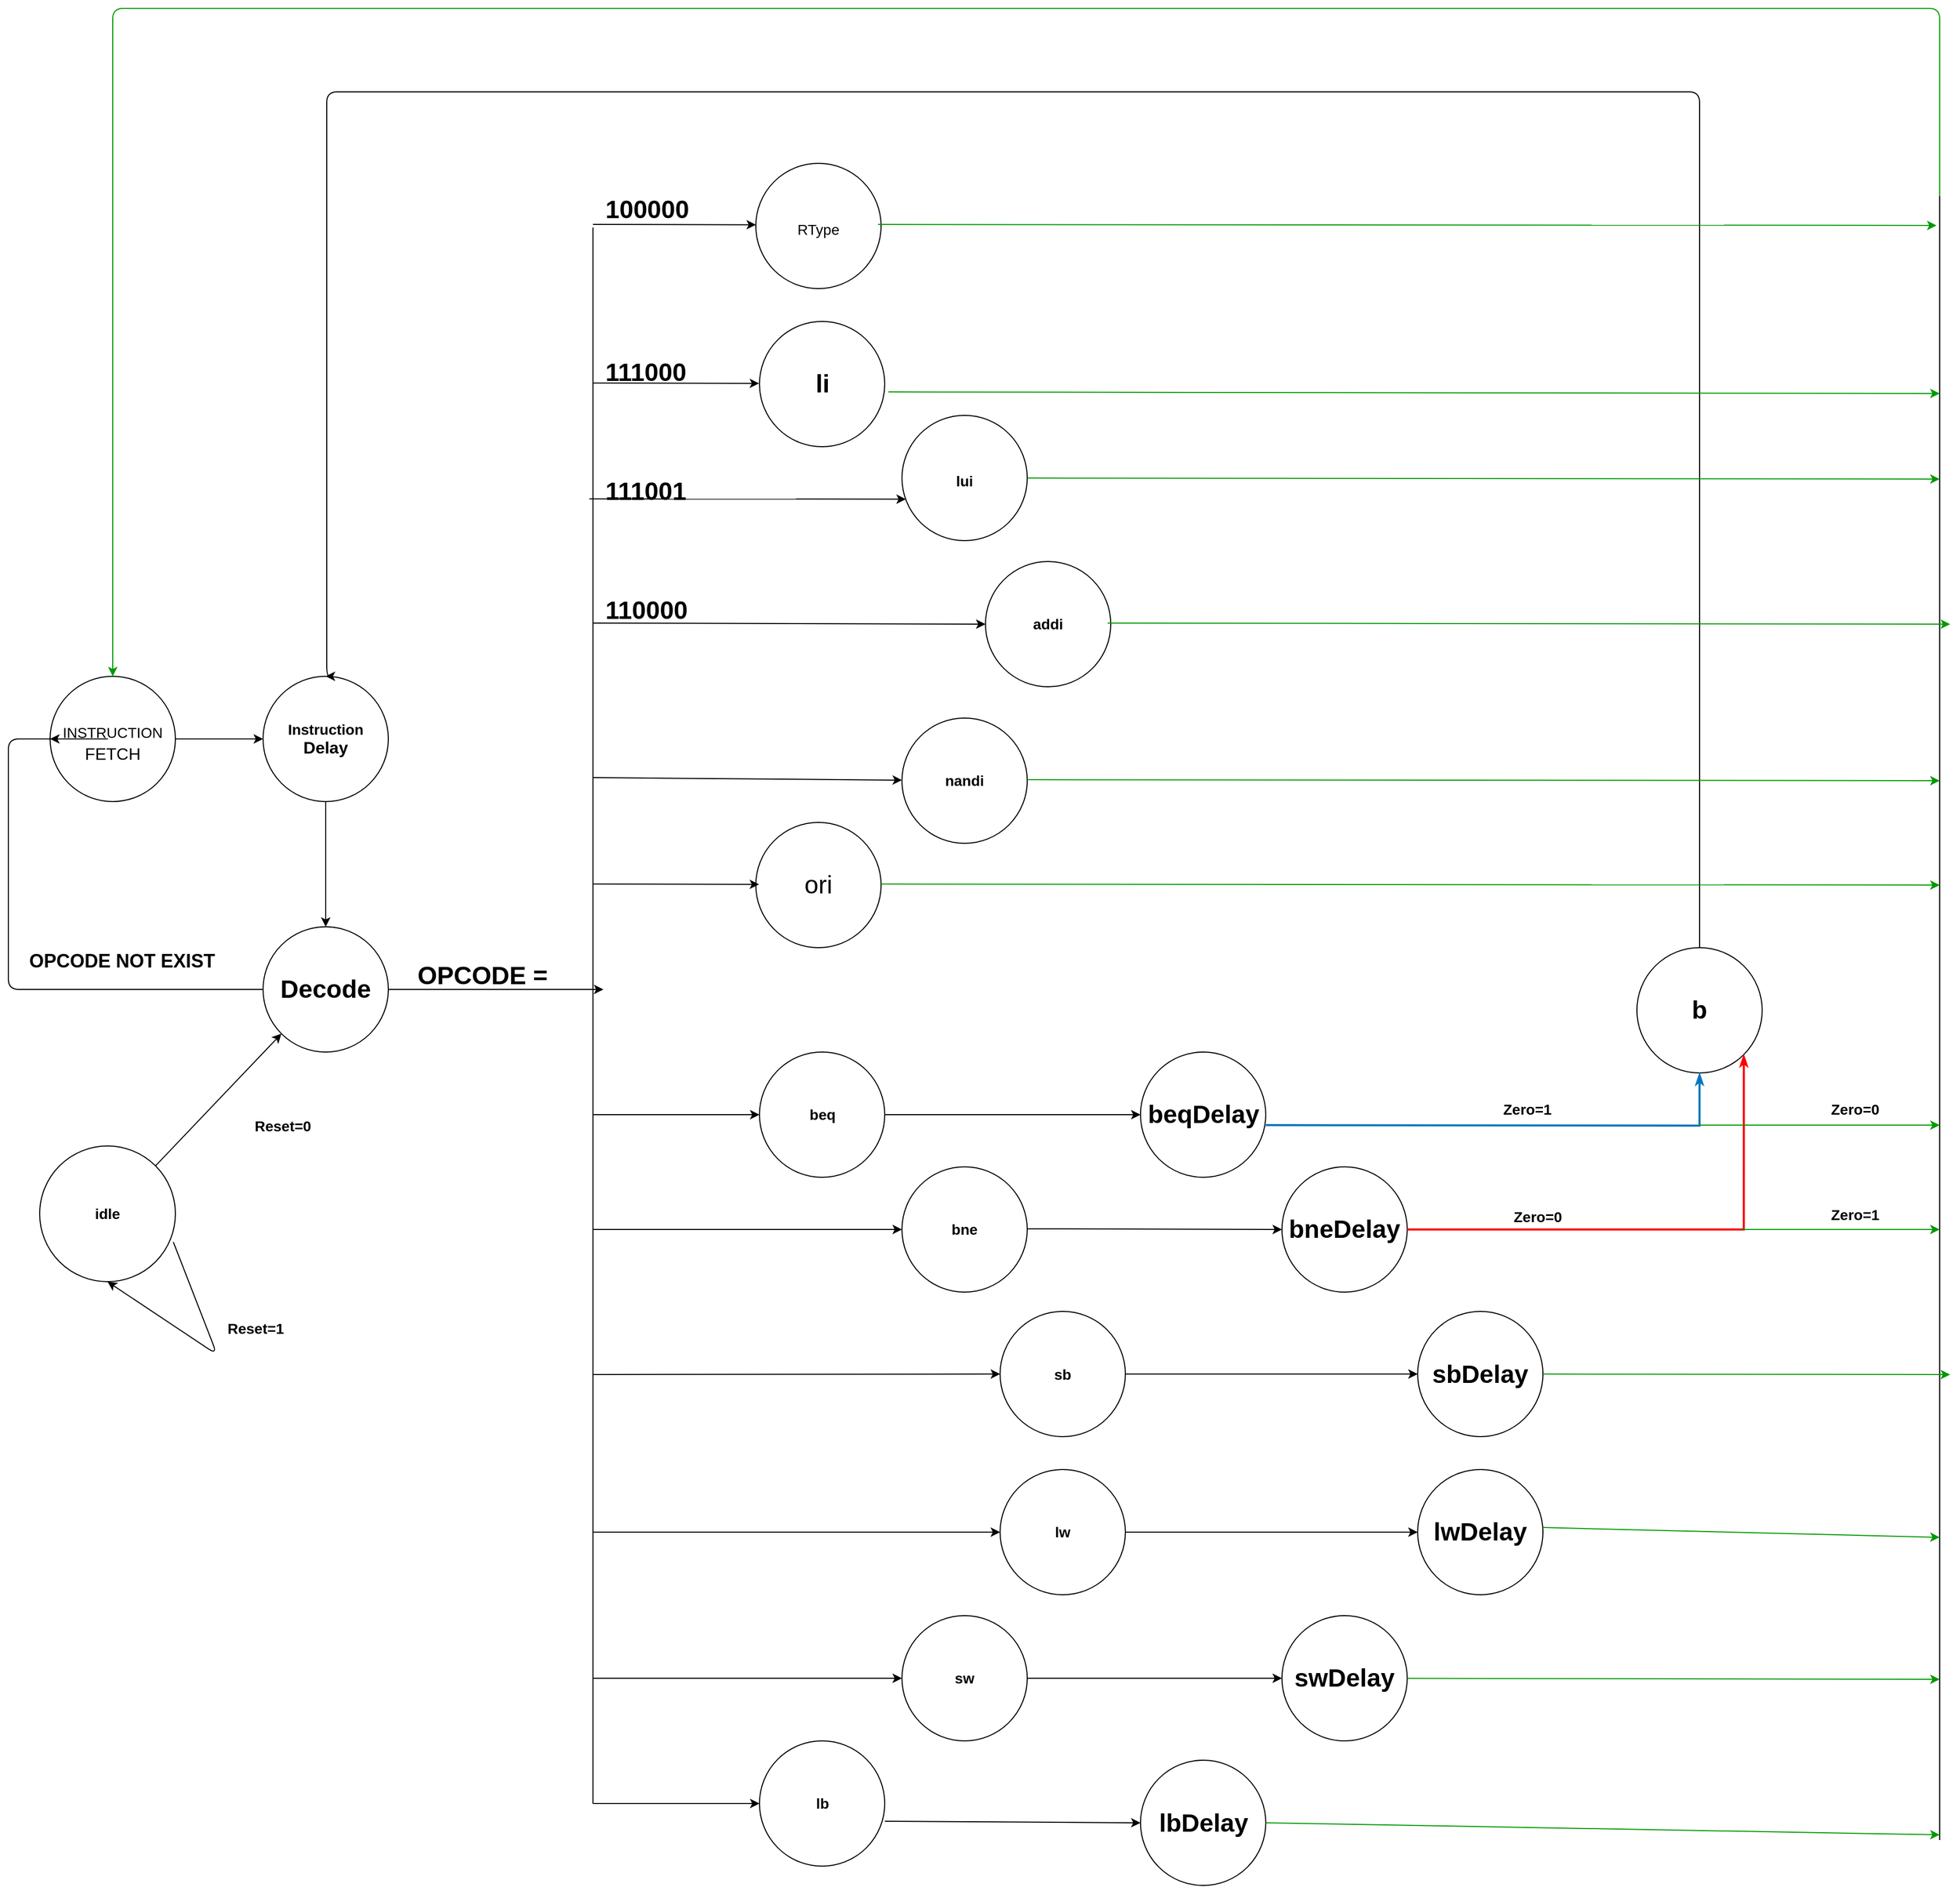 <mxfile version="10.5.9" type="github"><diagram id="ity_b0YFTPMFE_SMytB5" name="Page-1"><mxGraphModel dx="2735" dy="2905" grid="1" gridSize="10" guides="1" tooltips="1" connect="1" arrows="1" fold="1" page="1" pageScale="1" pageWidth="850" pageHeight="1100" math="0" shadow="0"><root><mxCell id="0"/><mxCell id="1" parent="0"/><mxCell id="TY9OALZ6XA825l3VDghX-1" value="&lt;div&gt;&lt;font style=&quot;font-size: 24px&quot;&gt;&lt;font style=&quot;font-size: 14px&quot;&gt;INSTRUCTION&lt;/font&gt;&lt;/font&gt;&lt;/div&gt;&lt;div&gt;&lt;font size=&quot;3&quot;&gt;FETCH&lt;br&gt;&lt;/font&gt;&lt;/div&gt;" style="ellipse;whiteSpace=wrap;html=1;aspect=fixed;" vertex="1" parent="1"><mxGeometry x="-680" y="490" width="120" height="120" as="geometry"/></mxCell><mxCell id="TY9OALZ6XA825l3VDghX-3" value="&lt;div&gt;&lt;font style=&quot;font-size: 14px&quot;&gt;&lt;b&gt;Instruction&lt;/b&gt;&lt;/font&gt;&lt;/div&gt;&lt;div&gt;&lt;font size=&quot;3&quot;&gt;&lt;b&gt;Delay&lt;br&gt;&lt;/b&gt;&lt;/font&gt;&lt;/div&gt;" style="ellipse;whiteSpace=wrap;html=1;aspect=fixed;" vertex="1" parent="1"><mxGeometry x="-476" y="490" width="120" height="120" as="geometry"/></mxCell><mxCell id="TY9OALZ6XA825l3VDghX-4" value="&lt;font style=&quot;font-size: 24px&quot;&gt;&lt;b&gt;Decode&lt;/b&gt;&lt;/font&gt;" style="ellipse;whiteSpace=wrap;html=1;aspect=fixed;" vertex="1" parent="1"><mxGeometry x="-476" y="730" width="120" height="120" as="geometry"/></mxCell><mxCell id="TY9OALZ6XA825l3VDghX-7" value="&lt;font style=&quot;font-size: 24px&quot;&gt;&lt;font style=&quot;font-size: 14px&quot;&gt;RType&lt;/font&gt;&lt;/font&gt;" style="ellipse;whiteSpace=wrap;html=1;aspect=fixed;" vertex="1" parent="1"><mxGeometry x="-4" y="-1.5" width="120" height="120" as="geometry"/></mxCell><mxCell id="TY9OALZ6XA825l3VDghX-8" value="&lt;b&gt;&lt;font style=&quot;font-size: 24px&quot;&gt;li&lt;/font&gt;&lt;/b&gt;" style="ellipse;whiteSpace=wrap;html=1;aspect=fixed;" vertex="1" parent="1"><mxGeometry x="-0.5" y="150" width="120" height="120" as="geometry"/></mxCell><mxCell id="TY9OALZ6XA825l3VDghX-9" value="&lt;font style=&quot;font-size: 24px&quot;&gt;&lt;b&gt;&lt;font style=&quot;font-size: 14px&quot;&gt;lui&lt;/font&gt;&lt;/b&gt;&lt;/font&gt;" style="ellipse;whiteSpace=wrap;html=1;aspect=fixed;" vertex="1" parent="1"><mxGeometry x="136" y="240" width="120" height="120" as="geometry"/></mxCell><mxCell id="TY9OALZ6XA825l3VDghX-10" value="&lt;font style=&quot;font-size: 14px&quot;&gt;&lt;b&gt;addi&lt;/b&gt;&lt;/font&gt;" style="ellipse;whiteSpace=wrap;html=1;aspect=fixed;" vertex="1" parent="1"><mxGeometry x="216" y="380" width="120" height="120" as="geometry"/></mxCell><mxCell id="TY9OALZ6XA825l3VDghX-12" value="&lt;font style=&quot;font-size: 14px&quot;&gt;&lt;b&gt;nandi&lt;/b&gt;&lt;/font&gt;" style="ellipse;whiteSpace=wrap;html=1;aspect=fixed;" vertex="1" parent="1"><mxGeometry x="136" y="530" width="120" height="120" as="geometry"/></mxCell><mxCell id="TY9OALZ6XA825l3VDghX-13" value="&lt;font style=&quot;font-size: 24px&quot;&gt;ori&lt;/font&gt;" style="ellipse;whiteSpace=wrap;html=1;aspect=fixed;" vertex="1" parent="1"><mxGeometry x="-4" y="630" width="120" height="120" as="geometry"/></mxCell><mxCell id="TY9OALZ6XA825l3VDghX-15" value="&lt;b&gt;&lt;font style=&quot;font-size: 14px&quot;&gt;beq&lt;/font&gt;&lt;/b&gt;" style="ellipse;whiteSpace=wrap;html=1;aspect=fixed;" vertex="1" parent="1"><mxGeometry x="-0.5" y="850" width="120" height="120" as="geometry"/></mxCell><mxCell id="TY9OALZ6XA825l3VDghX-16" value="&lt;font style=&quot;font-size: 14px&quot;&gt;&lt;b&gt;bne&lt;/b&gt;&lt;/font&gt;" style="ellipse;whiteSpace=wrap;html=1;aspect=fixed;" vertex="1" parent="1"><mxGeometry x="136" y="960" width="120" height="120" as="geometry"/></mxCell><mxCell id="TY9OALZ6XA825l3VDghX-17" value="&lt;font style=&quot;font-size: 14px&quot;&gt;&lt;b&gt;&lt;font style=&quot;font-size: 14px&quot;&gt;sb&lt;/font&gt;&lt;/b&gt;&lt;/font&gt;" style="ellipse;whiteSpace=wrap;html=1;aspect=fixed;" vertex="1" parent="1"><mxGeometry x="230" y="1098.5" width="120" height="120" as="geometry"/></mxCell><mxCell id="TY9OALZ6XA825l3VDghX-18" value="&lt;font style=&quot;font-size: 14px&quot;&gt;&lt;b&gt;lw&lt;/b&gt;&lt;/font&gt;" style="ellipse;whiteSpace=wrap;html=1;aspect=fixed;" vertex="1" parent="1"><mxGeometry x="230" y="1250" width="120" height="120" as="geometry"/></mxCell><mxCell id="TY9OALZ6XA825l3VDghX-19" value="&lt;b&gt;&lt;font style=&quot;font-size: 14px&quot;&gt;sw&lt;/font&gt;&lt;/b&gt;" style="ellipse;whiteSpace=wrap;html=1;aspect=fixed;" vertex="1" parent="1"><mxGeometry x="136" y="1390" width="120" height="120" as="geometry"/></mxCell><mxCell id="TY9OALZ6XA825l3VDghX-20" value="&lt;font style=&quot;font-size: 14px&quot;&gt;&lt;b&gt;lb&lt;/b&gt;&lt;/font&gt;" style="ellipse;whiteSpace=wrap;html=1;aspect=fixed;" vertex="1" parent="1"><mxGeometry x="-0.5" y="1510" width="120" height="120" as="geometry"/></mxCell><mxCell id="TY9OALZ6XA825l3VDghX-22" value="&lt;b&gt;&lt;font style=&quot;font-size: 24px&quot;&gt;b&lt;/font&gt;&lt;/b&gt;" style="ellipse;whiteSpace=wrap;html=1;aspect=fixed;" vertex="1" parent="1"><mxGeometry x="840" y="750" width="120" height="120" as="geometry"/></mxCell><mxCell id="TY9OALZ6XA825l3VDghX-23" value="&lt;b&gt;&lt;font style=&quot;font-size: 24px&quot;&gt;beqDelay&lt;/font&gt;&lt;/b&gt;" style="ellipse;whiteSpace=wrap;html=1;aspect=fixed;" vertex="1" parent="1"><mxGeometry x="364.5" y="850" width="120" height="120" as="geometry"/></mxCell><mxCell id="TY9OALZ6XA825l3VDghX-24" value="&lt;b&gt;&lt;font style=&quot;font-size: 24px&quot;&gt;bneDelay&lt;/font&gt;&lt;/b&gt;" style="ellipse;whiteSpace=wrap;html=1;aspect=fixed;" vertex="1" parent="1"><mxGeometry x="500" y="960" width="120" height="120" as="geometry"/></mxCell><mxCell id="TY9OALZ6XA825l3VDghX-25" value="&lt;b&gt;&lt;font style=&quot;font-size: 24px&quot;&gt;sbDelay&lt;/font&gt;&lt;/b&gt;" style="ellipse;whiteSpace=wrap;html=1;aspect=fixed;" vertex="1" parent="1"><mxGeometry x="630" y="1098.5" width="120" height="120" as="geometry"/></mxCell><mxCell id="TY9OALZ6XA825l3VDghX-26" value="&lt;b&gt;&lt;font style=&quot;font-size: 24px&quot;&gt;lwDelay&lt;/font&gt;&lt;/b&gt;" style="ellipse;whiteSpace=wrap;html=1;aspect=fixed;" vertex="1" parent="1"><mxGeometry x="630" y="1250" width="120" height="120" as="geometry"/></mxCell><mxCell id="TY9OALZ6XA825l3VDghX-27" value="&lt;font style=&quot;font-size: 24px&quot;&gt;&lt;b&gt;&lt;font style=&quot;font-size: 24px&quot;&gt;swDelay&lt;/font&gt;&lt;/b&gt;&lt;/font&gt;" style="ellipse;whiteSpace=wrap;html=1;aspect=fixed;" vertex="1" parent="1"><mxGeometry x="500" y="1390" width="120" height="120" as="geometry"/></mxCell><mxCell id="TY9OALZ6XA825l3VDghX-28" value="&lt;b&gt;&lt;font style=&quot;font-size: 24px&quot;&gt;lbDelay&lt;/font&gt;&lt;/b&gt;" style="ellipse;whiteSpace=wrap;html=1;aspect=fixed;" vertex="1" parent="1"><mxGeometry x="364.5" y="1528.5" width="120" height="120" as="geometry"/></mxCell><mxCell id="TY9OALZ6XA825l3VDghX-29" value="" style="endArrow=classic;html=1;entryX=0;entryY=0.5;entryDx=0;entryDy=0;exitX=1;exitY=0.5;exitDx=0;exitDy=0;" edge="1" parent="1" source="TY9OALZ6XA825l3VDghX-15" target="TY9OALZ6XA825l3VDghX-23"><mxGeometry width="50" height="50" relative="1" as="geometry"><mxPoint x="116" y="935" as="sourcePoint"/><mxPoint x="166" y="885" as="targetPoint"/></mxGeometry></mxCell><mxCell id="TY9OALZ6XA825l3VDghX-31" value="" style="endArrow=classic;html=1;entryX=0;entryY=0.5;entryDx=0;entryDy=0;exitX=1;exitY=0.5;exitDx=0;exitDy=0;" edge="1" parent="1" target="TY9OALZ6XA825l3VDghX-24"><mxGeometry width="50" height="50" relative="1" as="geometry"><mxPoint x="256.167" y="1019.333" as="sourcePoint"/><mxPoint x="766.167" y="1019.333" as="targetPoint"/></mxGeometry></mxCell><mxCell id="TY9OALZ6XA825l3VDghX-32" value="" style="endArrow=classic;html=1;entryX=0;entryY=0.5;entryDx=0;entryDy=0;exitX=1;exitY=0.5;exitDx=0;exitDy=0;" edge="1" parent="1" source="TY9OALZ6XA825l3VDghX-17" target="TY9OALZ6XA825l3VDghX-25"><mxGeometry width="50" height="50" relative="1" as="geometry"><mxPoint x="139.667" y="930.333" as="sourcePoint"/><mxPoint x="649.667" y="930.333" as="targetPoint"/></mxGeometry></mxCell><mxCell id="TY9OALZ6XA825l3VDghX-33" value="" style="endArrow=classic;html=1;entryX=0;entryY=0.5;entryDx=0;entryDy=0;exitX=1;exitY=0.5;exitDx=0;exitDy=0;" edge="1" parent="1" source="TY9OALZ6XA825l3VDghX-18" target="TY9OALZ6XA825l3VDghX-26"><mxGeometry width="50" height="50" relative="1" as="geometry"><mxPoint x="149.667" y="940.333" as="sourcePoint"/><mxPoint x="659.667" y="940.333" as="targetPoint"/></mxGeometry></mxCell><mxCell id="TY9OALZ6XA825l3VDghX-34" value="" style="endArrow=classic;html=1;entryX=0;entryY=0.5;entryDx=0;entryDy=0;exitX=1;exitY=0.5;exitDx=0;exitDy=0;" edge="1" parent="1" source="TY9OALZ6XA825l3VDghX-19" target="TY9OALZ6XA825l3VDghX-27"><mxGeometry width="50" height="50" relative="1" as="geometry"><mxPoint x="159.667" y="950.333" as="sourcePoint"/><mxPoint x="669.667" y="950.333" as="targetPoint"/></mxGeometry></mxCell><mxCell id="TY9OALZ6XA825l3VDghX-35" value="" style="endArrow=classic;html=1;entryX=0;entryY=0.5;entryDx=0;entryDy=0;exitX=1.001;exitY=0.642;exitDx=0;exitDy=0;exitPerimeter=0;" edge="1" parent="1" source="TY9OALZ6XA825l3VDghX-20" target="TY9OALZ6XA825l3VDghX-28"><mxGeometry width="50" height="50" relative="1" as="geometry"><mxPoint x="169.667" y="960.333" as="sourcePoint"/><mxPoint x="679.667" y="960.333" as="targetPoint"/></mxGeometry></mxCell><mxCell id="TY9OALZ6XA825l3VDghX-36" value="" style="endArrow=none;html=1;" edge="1" parent="1"><mxGeometry width="50" height="50" relative="1" as="geometry"><mxPoint x="-160" y="1570" as="sourcePoint"/><mxPoint x="-160" y="60" as="targetPoint"/></mxGeometry></mxCell><mxCell id="TY9OALZ6XA825l3VDghX-37" value="" style="endArrow=classic;html=1;entryX=0;entryY=0.5;entryDx=0;entryDy=0;" edge="1" parent="1" target="TY9OALZ6XA825l3VDghX-20"><mxGeometry width="50" height="50" relative="1" as="geometry"><mxPoint x="-160" y="1570" as="sourcePoint"/><mxPoint x="-460" y="1670" as="targetPoint"/></mxGeometry></mxCell><mxCell id="TY9OALZ6XA825l3VDghX-39" value="" style="endArrow=classic;html=1;entryX=0;entryY=0.5;entryDx=0;entryDy=0;" edge="1" parent="1" target="TY9OALZ6XA825l3VDghX-19"><mxGeometry width="50" height="50" relative="1" as="geometry"><mxPoint x="-160" y="1450" as="sourcePoint"/><mxPoint x="9.667" y="1580.333" as="targetPoint"/></mxGeometry></mxCell><mxCell id="TY9OALZ6XA825l3VDghX-40" value="" style="endArrow=classic;html=1;entryX=0;entryY=0.5;entryDx=0;entryDy=0;" edge="1" parent="1" target="TY9OALZ6XA825l3VDghX-18"><mxGeometry width="50" height="50" relative="1" as="geometry"><mxPoint x="-160" y="1310" as="sourcePoint"/><mxPoint x="19.667" y="1590.333" as="targetPoint"/></mxGeometry></mxCell><mxCell id="TY9OALZ6XA825l3VDghX-41" value="" style="endArrow=classic;html=1;entryX=0;entryY=0.5;entryDx=0;entryDy=0;" edge="1" parent="1" target="TY9OALZ6XA825l3VDghX-17"><mxGeometry width="50" height="50" relative="1" as="geometry"><mxPoint x="-160" y="1159" as="sourcePoint"/><mxPoint x="29.667" y="1600.333" as="targetPoint"/></mxGeometry></mxCell><mxCell id="TY9OALZ6XA825l3VDghX-42" value="" style="endArrow=classic;html=1;entryX=0;entryY=0.5;entryDx=0;entryDy=0;" edge="1" parent="1" target="TY9OALZ6XA825l3VDghX-16"><mxGeometry width="50" height="50" relative="1" as="geometry"><mxPoint x="-160" y="1020" as="sourcePoint"/><mxPoint x="-460" y="1670" as="targetPoint"/></mxGeometry></mxCell><mxCell id="TY9OALZ6XA825l3VDghX-43" value="" style="endArrow=classic;html=1;entryX=0;entryY=0.5;entryDx=0;entryDy=0;" edge="1" parent="1" target="TY9OALZ6XA825l3VDghX-15"><mxGeometry width="50" height="50" relative="1" as="geometry"><mxPoint x="-160" y="910" as="sourcePoint"/><mxPoint x="-460" y="1670" as="targetPoint"/></mxGeometry></mxCell><mxCell id="TY9OALZ6XA825l3VDghX-44" value="" style="endArrow=classic;html=1;entryX=0;entryY=0.5;entryDx=0;entryDy=0;" edge="1" parent="1"><mxGeometry width="50" height="50" relative="1" as="geometry"><mxPoint x="-160.5" y="689" as="sourcePoint"/><mxPoint x="-0.833" y="689.333" as="targetPoint"/></mxGeometry></mxCell><mxCell id="TY9OALZ6XA825l3VDghX-45" value="" style="endArrow=classic;html=1;entryX=0;entryY=0.5;entryDx=0;entryDy=0;" edge="1" parent="1"><mxGeometry width="50" height="50" relative="1" as="geometry"><mxPoint x="-160.5" y="209" as="sourcePoint"/><mxPoint x="-0.833" y="209.333" as="targetPoint"/></mxGeometry></mxCell><mxCell id="TY9OALZ6XA825l3VDghX-46" value="" style="endArrow=classic;html=1;entryX=0.031;entryY=0.669;entryDx=0;entryDy=0;entryPerimeter=0;" edge="1" parent="1" target="TY9OALZ6XA825l3VDghX-9"><mxGeometry width="50" height="50" relative="1" as="geometry"><mxPoint x="-163.5" y="320" as="sourcePoint"/><mxPoint x="-3.833" y="320.333" as="targetPoint"/></mxGeometry></mxCell><mxCell id="TY9OALZ6XA825l3VDghX-47" value="" style="endArrow=classic;html=1;entryX=0;entryY=0.5;entryDx=0;entryDy=0;" edge="1" parent="1" target="TY9OALZ6XA825l3VDghX-10"><mxGeometry width="50" height="50" relative="1" as="geometry"><mxPoint x="-160.5" y="439" as="sourcePoint"/><mxPoint x="-0.833" y="439.333" as="targetPoint"/></mxGeometry></mxCell><mxCell id="TY9OALZ6XA825l3VDghX-48" value="" style="endArrow=classic;html=1;" edge="1" parent="1" target="TY9OALZ6XA825l3VDghX-12"><mxGeometry width="50" height="50" relative="1" as="geometry"><mxPoint x="-160" y="587" as="sourcePoint"/><mxPoint x="-0.333" y="570.333" as="targetPoint"/></mxGeometry></mxCell><mxCell id="TY9OALZ6XA825l3VDghX-49" value="" style="endArrow=classic;html=1;entryX=0;entryY=0.5;entryDx=0;entryDy=0;" edge="1" parent="1"><mxGeometry width="50" height="50" relative="1" as="geometry"><mxPoint x="-160" y="57" as="sourcePoint"/><mxPoint x="-3.833" y="57.333" as="targetPoint"/></mxGeometry></mxCell><mxCell id="TY9OALZ6XA825l3VDghX-50" value="" style="endArrow=classic;html=1;entryX=0;entryY=0.5;entryDx=0;entryDy=0;exitX=1;exitY=0.5;exitDx=0;exitDy=0;" edge="1" parent="1" source="TY9OALZ6XA825l3VDghX-1" target="TY9OALZ6XA825l3VDghX-3"><mxGeometry width="50" height="50" relative="1" as="geometry"><mxPoint x="-500" y="565" as="sourcePoint"/><mxPoint x="-450" y="515" as="targetPoint"/></mxGeometry></mxCell><mxCell id="TY9OALZ6XA825l3VDghX-51" value="&lt;font style=&quot;font-size: 14px&quot;&gt;&lt;b&gt;idle&lt;/b&gt;&lt;/font&gt;" style="ellipse;whiteSpace=wrap;html=1;aspect=fixed;" vertex="1" parent="1"><mxGeometry x="-690" y="940" width="130" height="130" as="geometry"/></mxCell><mxCell id="TY9OALZ6XA825l3VDghX-52" value="" style="endArrow=classic;html=1;entryX=0;entryY=1;entryDx=0;entryDy=0;exitX=1;exitY=0;exitDx=0;exitDy=0;" edge="1" parent="1" source="TY9OALZ6XA825l3VDghX-51" target="TY9OALZ6XA825l3VDghX-4"><mxGeometry width="50" height="50" relative="1" as="geometry"><mxPoint x="-690" y="1720" as="sourcePoint"/><mxPoint x="-640" y="1670" as="targetPoint"/></mxGeometry></mxCell><mxCell id="TY9OALZ6XA825l3VDghX-55" value="" style="endArrow=classic;html=1;entryX=0.5;entryY=1;entryDx=0;entryDy=0;exitX=0.985;exitY=0.708;exitDx=0;exitDy=0;exitPerimeter=0;" edge="1" parent="1" source="TY9OALZ6XA825l3VDghX-51" target="TY9OALZ6XA825l3VDghX-51"><mxGeometry width="50" height="50" relative="1" as="geometry"><mxPoint x="-470" y="1070" as="sourcePoint"/><mxPoint x="-640" y="1670" as="targetPoint"/><Array as="points"><mxPoint x="-520" y="1140"/></Array></mxGeometry></mxCell><mxCell id="TY9OALZ6XA825l3VDghX-56" value="&lt;font style=&quot;font-size: 14px&quot;&gt;&lt;b&gt;&lt;font style=&quot;font-size: 14px&quot;&gt;Reset=1&lt;/font&gt;&lt;/b&gt;&lt;/font&gt;" style="text;html=1;resizable=0;points=[];autosize=1;align=left;verticalAlign=top;spacingTop=-4;" vertex="1" parent="1"><mxGeometry x="-512" y="1104" width="70" height="20" as="geometry"/></mxCell><mxCell id="TY9OALZ6XA825l3VDghX-57" value="&lt;font style=&quot;font-size: 14px&quot;&gt;&lt;b&gt;Reset=0&lt;/b&gt;&lt;/font&gt;" style="text;html=1;resizable=0;points=[];autosize=1;align=left;verticalAlign=top;spacingTop=-4;" vertex="1" parent="1"><mxGeometry x="-486" y="910" width="70" height="20" as="geometry"/></mxCell><mxCell id="TY9OALZ6XA825l3VDghX-58" value="" style="endArrow=classic;html=1;exitX=0.5;exitY=1;exitDx=0;exitDy=0;entryX=0.5;entryY=0;entryDx=0;entryDy=0;" edge="1" parent="1" source="TY9OALZ6XA825l3VDghX-3" target="TY9OALZ6XA825l3VDghX-4"><mxGeometry width="50" height="50" relative="1" as="geometry"><mxPoint x="-690" y="1720" as="sourcePoint"/><mxPoint x="-640" y="1670" as="targetPoint"/></mxGeometry></mxCell><mxCell id="TY9OALZ6XA825l3VDghX-59" value="" style="endArrow=classic;html=1;exitX=1;exitY=0.5;exitDx=0;exitDy=0;" edge="1" parent="1" source="TY9OALZ6XA825l3VDghX-4"><mxGeometry width="50" height="50" relative="1" as="geometry"><mxPoint x="-690" y="1720" as="sourcePoint"/><mxPoint x="-150" y="790" as="targetPoint"/></mxGeometry></mxCell><mxCell id="TY9OALZ6XA825l3VDghX-60" value="&lt;font style=&quot;font-size: 24px&quot;&gt;&lt;b&gt;100000&lt;/b&gt;&lt;/font&gt;" style="text;html=1;resizable=0;points=[];autosize=1;align=left;verticalAlign=top;spacingTop=-4;" vertex="1" parent="1"><mxGeometry x="-150" y="26" width="90" height="20" as="geometry"/></mxCell><mxCell id="TY9OALZ6XA825l3VDghX-61" value="&lt;b&gt;&lt;font style=&quot;font-size: 24px&quot;&gt;111000&lt;/font&gt;&lt;/b&gt;" style="text;html=1;resizable=0;points=[];autosize=1;align=left;verticalAlign=top;spacingTop=-4;" vertex="1" parent="1"><mxGeometry x="-150" y="182" width="90" height="20" as="geometry"/></mxCell><mxCell id="TY9OALZ6XA825l3VDghX-62" value="&lt;b&gt;&lt;font style=&quot;font-size: 24px&quot;&gt;111001&lt;/font&gt;&lt;/b&gt;" style="text;html=1;resizable=0;points=[];autosize=1;align=left;verticalAlign=top;spacingTop=-4;" vertex="1" parent="1"><mxGeometry x="-150" y="296" width="90" height="20" as="geometry"/></mxCell><mxCell id="TY9OALZ6XA825l3VDghX-63" value="&lt;b&gt;&lt;font style=&quot;font-size: 24px&quot;&gt;110000&lt;/font&gt;&lt;/b&gt;" style="text;html=1;resizable=0;points=[];autosize=1;align=left;verticalAlign=top;spacingTop=-4;" vertex="1" parent="1"><mxGeometry x="-150" y="410" width="90" height="20" as="geometry"/></mxCell><mxCell id="TY9OALZ6XA825l3VDghX-75" value="" style="edgeStyle=orthogonalEdgeStyle;fontSize=12;html=1;endArrow=classicThin;endFill=1;rounded=0;strokeColor=#0076BE;strokeWidth=2;entryX=0.5;entryY=1;entryDx=0;entryDy=0;" edge="1" parent="1" target="TY9OALZ6XA825l3VDghX-22"><mxGeometry width="60" height="60" relative="1" as="geometry"><mxPoint x="484.5" y="920" as="sourcePoint"/><mxPoint x="544.5" y="860" as="targetPoint"/></mxGeometry></mxCell><mxCell id="TY9OALZ6XA825l3VDghX-76" value="&lt;font style=&quot;font-size: 14px&quot;&gt;&lt;b&gt;&lt;font style=&quot;font-size: 14px&quot;&gt;Zero&lt;/font&gt;=1&lt;/b&gt;&lt;/font&gt;" style="text;html=1;resizable=0;points=[];autosize=1;align=left;verticalAlign=top;spacingTop=-4;" vertex="1" parent="1"><mxGeometry x="710" y="894" width="60" height="20" as="geometry"/></mxCell><mxCell id="TY9OALZ6XA825l3VDghX-77" value="" style="edgeStyle=orthogonalEdgeStyle;fontSize=12;html=1;endArrow=classicThin;endFill=1;rounded=0;strokeColor=#FD0000;strokeWidth=2;entryX=1;entryY=1;entryDx=0;entryDy=0;exitX=1;exitY=0.5;exitDx=0;exitDy=0;" edge="1" parent="1" source="TY9OALZ6XA825l3VDghX-24" target="TY9OALZ6XA825l3VDghX-22"><mxGeometry width="60" height="60" relative="1" as="geometry"><mxPoint x="-90" y="1730" as="sourcePoint"/><mxPoint x="-30" y="1670" as="targetPoint"/></mxGeometry></mxCell><mxCell id="TY9OALZ6XA825l3VDghX-78" value="&lt;font style=&quot;font-size: 14px&quot;&gt;&lt;b&gt;Zero=0&lt;/b&gt;&lt;/font&gt;" style="text;html=1;resizable=0;points=[];autosize=1;align=left;verticalAlign=top;spacingTop=-4;" vertex="1" parent="1"><mxGeometry x="720" y="996.5" width="60" height="20" as="geometry"/></mxCell><mxCell id="TY9OALZ6XA825l3VDghX-81" value="" style="edgeStyle=segmentEdgeStyle;endArrow=classic;html=1;entryX=0.5;entryY=0;entryDx=0;entryDy=0;exitX=0.5;exitY=0;exitDx=0;exitDy=0;" edge="1" parent="1" source="TY9OALZ6XA825l3VDghX-22" target="TY9OALZ6XA825l3VDghX-3"><mxGeometry width="50" height="50" relative="1" as="geometry"><mxPoint x="672" y="-80" as="sourcePoint"/><mxPoint x="-480" y="510" as="targetPoint"/><Array as="points"><mxPoint x="900" y="-70"/><mxPoint x="-415" y="-70"/></Array></mxGeometry></mxCell><mxCell id="TY9OALZ6XA825l3VDghX-86" value="" style="endArrow=none;html=1;" edge="1" parent="1"><mxGeometry width="50" height="50" relative="1" as="geometry"><mxPoint x="1130" y="1605" as="sourcePoint"/><mxPoint x="1130" y="30" as="targetPoint"/></mxGeometry></mxCell><mxCell id="TY9OALZ6XA825l3VDghX-89" value="" style="endArrow=classic;html=1;strokeColor=#009900;" edge="1" parent="1"><mxGeometry width="50" height="50" relative="1" as="geometry"><mxPoint x="940" y="1020" as="sourcePoint"/><mxPoint x="1130" y="1020" as="targetPoint"/></mxGeometry></mxCell><mxCell id="TY9OALZ6XA825l3VDghX-90" value="&lt;font style=&quot;font-size: 14px&quot;&gt;&lt;b&gt;Zero=1&lt;/b&gt;&lt;/font&gt;" style="text;html=1;resizable=0;points=[];autosize=1;align=left;verticalAlign=top;spacingTop=-4;" vertex="1" parent="1"><mxGeometry x="1024" y="995" width="60" height="20" as="geometry"/></mxCell><mxCell id="TY9OALZ6XA825l3VDghX-91" value="" style="endArrow=classic;html=1;strokeColor=#009900;" edge="1" parent="1"><mxGeometry width="50" height="50" relative="1" as="geometry"><mxPoint x="900" y="920" as="sourcePoint"/><mxPoint x="1130" y="920" as="targetPoint"/></mxGeometry></mxCell><mxCell id="TY9OALZ6XA825l3VDghX-92" value="&lt;font style=&quot;font-size: 14px&quot;&gt;&lt;b&gt;Zero=0&lt;/b&gt;&lt;/font&gt;" style="text;html=1;resizable=0;points=[];autosize=1;align=left;verticalAlign=top;spacingTop=-4;" vertex="1" parent="1"><mxGeometry x="1024" y="894" width="60" height="20" as="geometry"/></mxCell><mxCell id="TY9OALZ6XA825l3VDghX-93" value="" style="endArrow=classic;html=1;exitX=1;exitY=0.5;exitDx=0;exitDy=0;strokeColor=#009900;" edge="1" parent="1" source="TY9OALZ6XA825l3VDghX-28"><mxGeometry width="50" height="50" relative="1" as="geometry"><mxPoint x="-340" y="1720" as="sourcePoint"/><mxPoint x="1130" y="1600" as="targetPoint"/></mxGeometry></mxCell><mxCell id="TY9OALZ6XA825l3VDghX-94" value="" style="endArrow=classic;html=1;strokeColor=#009900;" edge="1" parent="1" source="TY9OALZ6XA825l3VDghX-27"><mxGeometry width="50" height="50" relative="1" as="geometry"><mxPoint x="-340" y="1720" as="sourcePoint"/><mxPoint x="1130" y="1451" as="targetPoint"/></mxGeometry></mxCell><mxCell id="TY9OALZ6XA825l3VDghX-95" value="" style="endArrow=classic;html=1;strokeColor=#009900;" edge="1" parent="1"><mxGeometry width="50" height="50" relative="1" as="geometry"><mxPoint x="749.991" y="1305.552" as="sourcePoint"/><mxPoint x="1130" y="1315" as="targetPoint"/></mxGeometry></mxCell><mxCell id="TY9OALZ6XA825l3VDghX-96" value="" style="endArrow=classic;html=1;strokeColor=#009900;" edge="1" parent="1"><mxGeometry width="50" height="50" relative="1" as="geometry"><mxPoint x="749.991" y="1158.552" as="sourcePoint"/><mxPoint x="1140" y="1159" as="targetPoint"/></mxGeometry></mxCell><mxCell id="TY9OALZ6XA825l3VDghX-98" value="" style="endArrow=classic;html=1;strokeColor=#009900;" edge="1" parent="1"><mxGeometry width="50" height="50" relative="1" as="geometry"><mxPoint x="115.991" y="689.052" as="sourcePoint"/><mxPoint x="1130" y="690" as="targetPoint"/></mxGeometry></mxCell><mxCell id="TY9OALZ6XA825l3VDghX-99" value="" style="endArrow=classic;html=1;strokeColor=#009900;" edge="1" parent="1"><mxGeometry width="50" height="50" relative="1" as="geometry"><mxPoint x="255.991" y="589.052" as="sourcePoint"/><mxPoint x="1130" y="590" as="targetPoint"/></mxGeometry></mxCell><mxCell id="TY9OALZ6XA825l3VDghX-100" value="" style="endArrow=classic;html=1;strokeColor=#009900;" edge="1" parent="1"><mxGeometry width="50" height="50" relative="1" as="geometry"><mxPoint x="332.991" y="439.052" as="sourcePoint"/><mxPoint x="1140" y="440" as="targetPoint"/></mxGeometry></mxCell><mxCell id="TY9OALZ6XA825l3VDghX-101" value="" style="endArrow=classic;html=1;strokeColor=#009900;" edge="1" parent="1"><mxGeometry width="50" height="50" relative="1" as="geometry"><mxPoint x="255.991" y="300.052" as="sourcePoint"/><mxPoint x="1130" y="301" as="targetPoint"/></mxGeometry></mxCell><mxCell id="TY9OALZ6XA825l3VDghX-102" value="" style="endArrow=classic;html=1;strokeColor=#009900;" edge="1" parent="1"><mxGeometry width="50" height="50" relative="1" as="geometry"><mxPoint x="122.991" y="217.552" as="sourcePoint"/><mxPoint x="1130" y="219" as="targetPoint"/></mxGeometry></mxCell><mxCell id="TY9OALZ6XA825l3VDghX-103" value="" style="endArrow=classic;html=1;strokeColor=#009900;" edge="1" parent="1"><mxGeometry width="50" height="50" relative="1" as="geometry"><mxPoint x="112.991" y="57.052" as="sourcePoint"/><mxPoint x="1127" y="58" as="targetPoint"/></mxGeometry></mxCell><mxCell id="TY9OALZ6XA825l3VDghX-104" value="" style="edgeStyle=segmentEdgeStyle;endArrow=classic;html=1;strokeColor=#009900;entryX=0.5;entryY=0;entryDx=0;entryDy=0;" edge="1" parent="1" target="TY9OALZ6XA825l3VDghX-1"><mxGeometry width="50" height="50" relative="1" as="geometry"><mxPoint x="1130" y="30" as="sourcePoint"/><mxPoint x="-640" y="1670" as="targetPoint"/><Array as="points"><mxPoint x="1130" y="-150"/><mxPoint x="-620" y="-150"/></Array></mxGeometry></mxCell><mxCell id="TY9OALZ6XA825l3VDghX-105" value="" style="edgeStyle=segmentEdgeStyle;endArrow=classic;html=1;strokeColor=#000000;exitX=0;exitY=0.5;exitDx=0;exitDy=0;entryX=0;entryY=0.5;entryDx=0;entryDy=0;" edge="1" parent="1" source="TY9OALZ6XA825l3VDghX-4" target="TY9OALZ6XA825l3VDghX-1"><mxGeometry width="50" height="50" relative="1" as="geometry"><mxPoint x="-610" y="750" as="sourcePoint"/><mxPoint x="-640" y="550" as="targetPoint"/><Array as="points"><mxPoint x="-720" y="790"/><mxPoint x="-720" y="550"/><mxPoint x="-620" y="550"/></Array></mxGeometry></mxCell><mxCell id="TY9OALZ6XA825l3VDghX-106" value="&lt;font style=&quot;font-size: 18px&quot;&gt;&lt;b&gt;OPCODE NOT EXIST&lt;br&gt;&lt;/b&gt;&lt;/font&gt;" style="text;html=1;resizable=0;points=[];autosize=1;align=left;verticalAlign=top;spacingTop=-4;" vertex="1" parent="1"><mxGeometry x="-702" y="750" width="190" height="20" as="geometry"/></mxCell><mxCell id="TY9OALZ6XA825l3VDghX-108" value="&lt;font style=&quot;font-size: 18px&quot;&gt;&lt;b&gt;&lt;font style=&quot;font-size: 24px&quot;&gt;OPCODE&lt;/font&gt;&lt;font style=&quot;font-size: 24px&quot;&gt; =&lt;br&gt;&lt;/font&gt;&lt;/b&gt;&lt;/font&gt;" style="text;html=1;resizable=0;points=[];autosize=1;align=left;verticalAlign=top;spacingTop=-4;" vertex="1" parent="1"><mxGeometry x="-330" y="760" width="140" height="20" as="geometry"/></mxCell></root></mxGraphModel></diagram></mxfile>